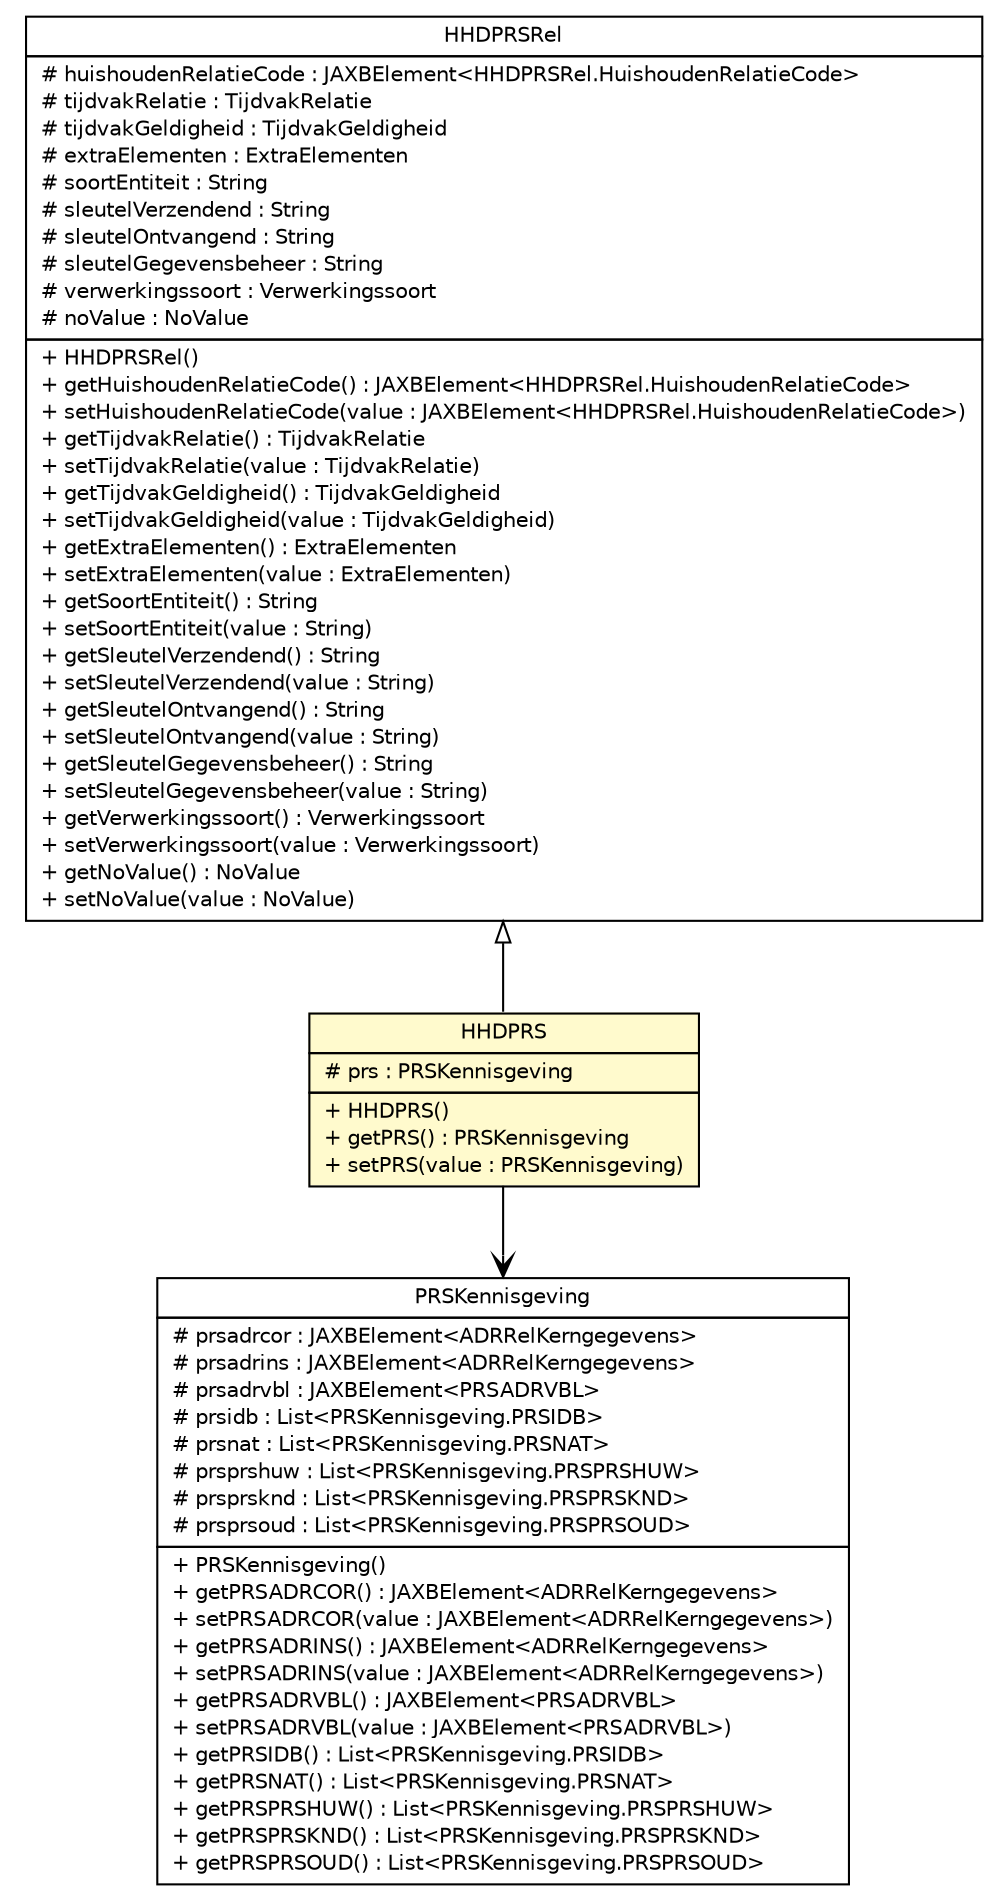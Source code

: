 #!/usr/local/bin/dot
#
# Class diagram 
# Generated by UMLGraph version R5_6-24-gf6e263 (http://www.umlgraph.org/)
#

digraph G {
	edge [fontname="Helvetica",fontsize=10,labelfontname="Helvetica",labelfontsize=10];
	node [fontname="Helvetica",fontsize=10,shape=plaintext];
	nodesep=0.25;
	ranksep=0.5;
	// nl.egem.stuf.sector.bg._0204.HHDVraag.HHDPRS
	c67994 [label=<<table title="nl.egem.stuf.sector.bg._0204.HHDVraag.HHDPRS" border="0" cellborder="1" cellspacing="0" cellpadding="2" port="p" bgcolor="lemonChiffon" href="./HHDVraag.HHDPRS.html">
		<tr><td><table border="0" cellspacing="0" cellpadding="1">
<tr><td align="center" balign="center"> HHDPRS </td></tr>
		</table></td></tr>
		<tr><td><table border="0" cellspacing="0" cellpadding="1">
<tr><td align="left" balign="left"> # prs : PRSKennisgeving </td></tr>
		</table></td></tr>
		<tr><td><table border="0" cellspacing="0" cellpadding="1">
<tr><td align="left" balign="left"> + HHDPRS() </td></tr>
<tr><td align="left" balign="left"> + getPRS() : PRSKennisgeving </td></tr>
<tr><td align="left" balign="left"> + setPRS(value : PRSKennisgeving) </td></tr>
		</table></td></tr>
		</table>>, URL="./HHDVraag.HHDPRS.html", fontname="Helvetica", fontcolor="black", fontsize=10.0];
	// nl.egem.stuf.sector.bg._0204.HHDPRSRel
	c68009 [label=<<table title="nl.egem.stuf.sector.bg._0204.HHDPRSRel" border="0" cellborder="1" cellspacing="0" cellpadding="2" port="p" href="./HHDPRSRel.html">
		<tr><td><table border="0" cellspacing="0" cellpadding="1">
<tr><td align="center" balign="center"> HHDPRSRel </td></tr>
		</table></td></tr>
		<tr><td><table border="0" cellspacing="0" cellpadding="1">
<tr><td align="left" balign="left"> # huishoudenRelatieCode : JAXBElement&lt;HHDPRSRel.HuishoudenRelatieCode&gt; </td></tr>
<tr><td align="left" balign="left"> # tijdvakRelatie : TijdvakRelatie </td></tr>
<tr><td align="left" balign="left"> # tijdvakGeldigheid : TijdvakGeldigheid </td></tr>
<tr><td align="left" balign="left"> # extraElementen : ExtraElementen </td></tr>
<tr><td align="left" balign="left"> # soortEntiteit : String </td></tr>
<tr><td align="left" balign="left"> # sleutelVerzendend : String </td></tr>
<tr><td align="left" balign="left"> # sleutelOntvangend : String </td></tr>
<tr><td align="left" balign="left"> # sleutelGegevensbeheer : String </td></tr>
<tr><td align="left" balign="left"> # verwerkingssoort : Verwerkingssoort </td></tr>
<tr><td align="left" balign="left"> # noValue : NoValue </td></tr>
		</table></td></tr>
		<tr><td><table border="0" cellspacing="0" cellpadding="1">
<tr><td align="left" balign="left"> + HHDPRSRel() </td></tr>
<tr><td align="left" balign="left"> + getHuishoudenRelatieCode() : JAXBElement&lt;HHDPRSRel.HuishoudenRelatieCode&gt; </td></tr>
<tr><td align="left" balign="left"> + setHuishoudenRelatieCode(value : JAXBElement&lt;HHDPRSRel.HuishoudenRelatieCode&gt;) </td></tr>
<tr><td align="left" balign="left"> + getTijdvakRelatie() : TijdvakRelatie </td></tr>
<tr><td align="left" balign="left"> + setTijdvakRelatie(value : TijdvakRelatie) </td></tr>
<tr><td align="left" balign="left"> + getTijdvakGeldigheid() : TijdvakGeldigheid </td></tr>
<tr><td align="left" balign="left"> + setTijdvakGeldigheid(value : TijdvakGeldigheid) </td></tr>
<tr><td align="left" balign="left"> + getExtraElementen() : ExtraElementen </td></tr>
<tr><td align="left" balign="left"> + setExtraElementen(value : ExtraElementen) </td></tr>
<tr><td align="left" balign="left"> + getSoortEntiteit() : String </td></tr>
<tr><td align="left" balign="left"> + setSoortEntiteit(value : String) </td></tr>
<tr><td align="left" balign="left"> + getSleutelVerzendend() : String </td></tr>
<tr><td align="left" balign="left"> + setSleutelVerzendend(value : String) </td></tr>
<tr><td align="left" balign="left"> + getSleutelOntvangend() : String </td></tr>
<tr><td align="left" balign="left"> + setSleutelOntvangend(value : String) </td></tr>
<tr><td align="left" balign="left"> + getSleutelGegevensbeheer() : String </td></tr>
<tr><td align="left" balign="left"> + setSleutelGegevensbeheer(value : String) </td></tr>
<tr><td align="left" balign="left"> + getVerwerkingssoort() : Verwerkingssoort </td></tr>
<tr><td align="left" balign="left"> + setVerwerkingssoort(value : Verwerkingssoort) </td></tr>
<tr><td align="left" balign="left"> + getNoValue() : NoValue </td></tr>
<tr><td align="left" balign="left"> + setNoValue(value : NoValue) </td></tr>
		</table></td></tr>
		</table>>, URL="./HHDPRSRel.html", fontname="Helvetica", fontcolor="black", fontsize=10.0];
	// nl.egem.stuf.sector.bg._0204.PRSKennisgeving
	c68097 [label=<<table title="nl.egem.stuf.sector.bg._0204.PRSKennisgeving" border="0" cellborder="1" cellspacing="0" cellpadding="2" port="p" href="./PRSKennisgeving.html">
		<tr><td><table border="0" cellspacing="0" cellpadding="1">
<tr><td align="center" balign="center"> PRSKennisgeving </td></tr>
		</table></td></tr>
		<tr><td><table border="0" cellspacing="0" cellpadding="1">
<tr><td align="left" balign="left"> # prsadrcor : JAXBElement&lt;ADRRelKerngegevens&gt; </td></tr>
<tr><td align="left" balign="left"> # prsadrins : JAXBElement&lt;ADRRelKerngegevens&gt; </td></tr>
<tr><td align="left" balign="left"> # prsadrvbl : JAXBElement&lt;PRSADRVBL&gt; </td></tr>
<tr><td align="left" balign="left"> # prsidb : List&lt;PRSKennisgeving.PRSIDB&gt; </td></tr>
<tr><td align="left" balign="left"> # prsnat : List&lt;PRSKennisgeving.PRSNAT&gt; </td></tr>
<tr><td align="left" balign="left"> # prsprshuw : List&lt;PRSKennisgeving.PRSPRSHUW&gt; </td></tr>
<tr><td align="left" balign="left"> # prsprsknd : List&lt;PRSKennisgeving.PRSPRSKND&gt; </td></tr>
<tr><td align="left" balign="left"> # prsprsoud : List&lt;PRSKennisgeving.PRSPRSOUD&gt; </td></tr>
		</table></td></tr>
		<tr><td><table border="0" cellspacing="0" cellpadding="1">
<tr><td align="left" balign="left"> + PRSKennisgeving() </td></tr>
<tr><td align="left" balign="left"> + getPRSADRCOR() : JAXBElement&lt;ADRRelKerngegevens&gt; </td></tr>
<tr><td align="left" balign="left"> + setPRSADRCOR(value : JAXBElement&lt;ADRRelKerngegevens&gt;) </td></tr>
<tr><td align="left" balign="left"> + getPRSADRINS() : JAXBElement&lt;ADRRelKerngegevens&gt; </td></tr>
<tr><td align="left" balign="left"> + setPRSADRINS(value : JAXBElement&lt;ADRRelKerngegevens&gt;) </td></tr>
<tr><td align="left" balign="left"> + getPRSADRVBL() : JAXBElement&lt;PRSADRVBL&gt; </td></tr>
<tr><td align="left" balign="left"> + setPRSADRVBL(value : JAXBElement&lt;PRSADRVBL&gt;) </td></tr>
<tr><td align="left" balign="left"> + getPRSIDB() : List&lt;PRSKennisgeving.PRSIDB&gt; </td></tr>
<tr><td align="left" balign="left"> + getPRSNAT() : List&lt;PRSKennisgeving.PRSNAT&gt; </td></tr>
<tr><td align="left" balign="left"> + getPRSPRSHUW() : List&lt;PRSKennisgeving.PRSPRSHUW&gt; </td></tr>
<tr><td align="left" balign="left"> + getPRSPRSKND() : List&lt;PRSKennisgeving.PRSPRSKND&gt; </td></tr>
<tr><td align="left" balign="left"> + getPRSPRSOUD() : List&lt;PRSKennisgeving.PRSPRSOUD&gt; </td></tr>
		</table></td></tr>
		</table>>, URL="./PRSKennisgeving.html", fontname="Helvetica", fontcolor="black", fontsize=10.0];
	//nl.egem.stuf.sector.bg._0204.HHDVraag.HHDPRS extends nl.egem.stuf.sector.bg._0204.HHDPRSRel
	c68009:p -> c67994:p [dir=back,arrowtail=empty];
	// nl.egem.stuf.sector.bg._0204.HHDVraag.HHDPRS NAVASSOC nl.egem.stuf.sector.bg._0204.PRSKennisgeving
	c67994:p -> c68097:p [taillabel="", label="", headlabel="", fontname="Helvetica", fontcolor="black", fontsize=10.0, color="black", arrowhead=open];
}

